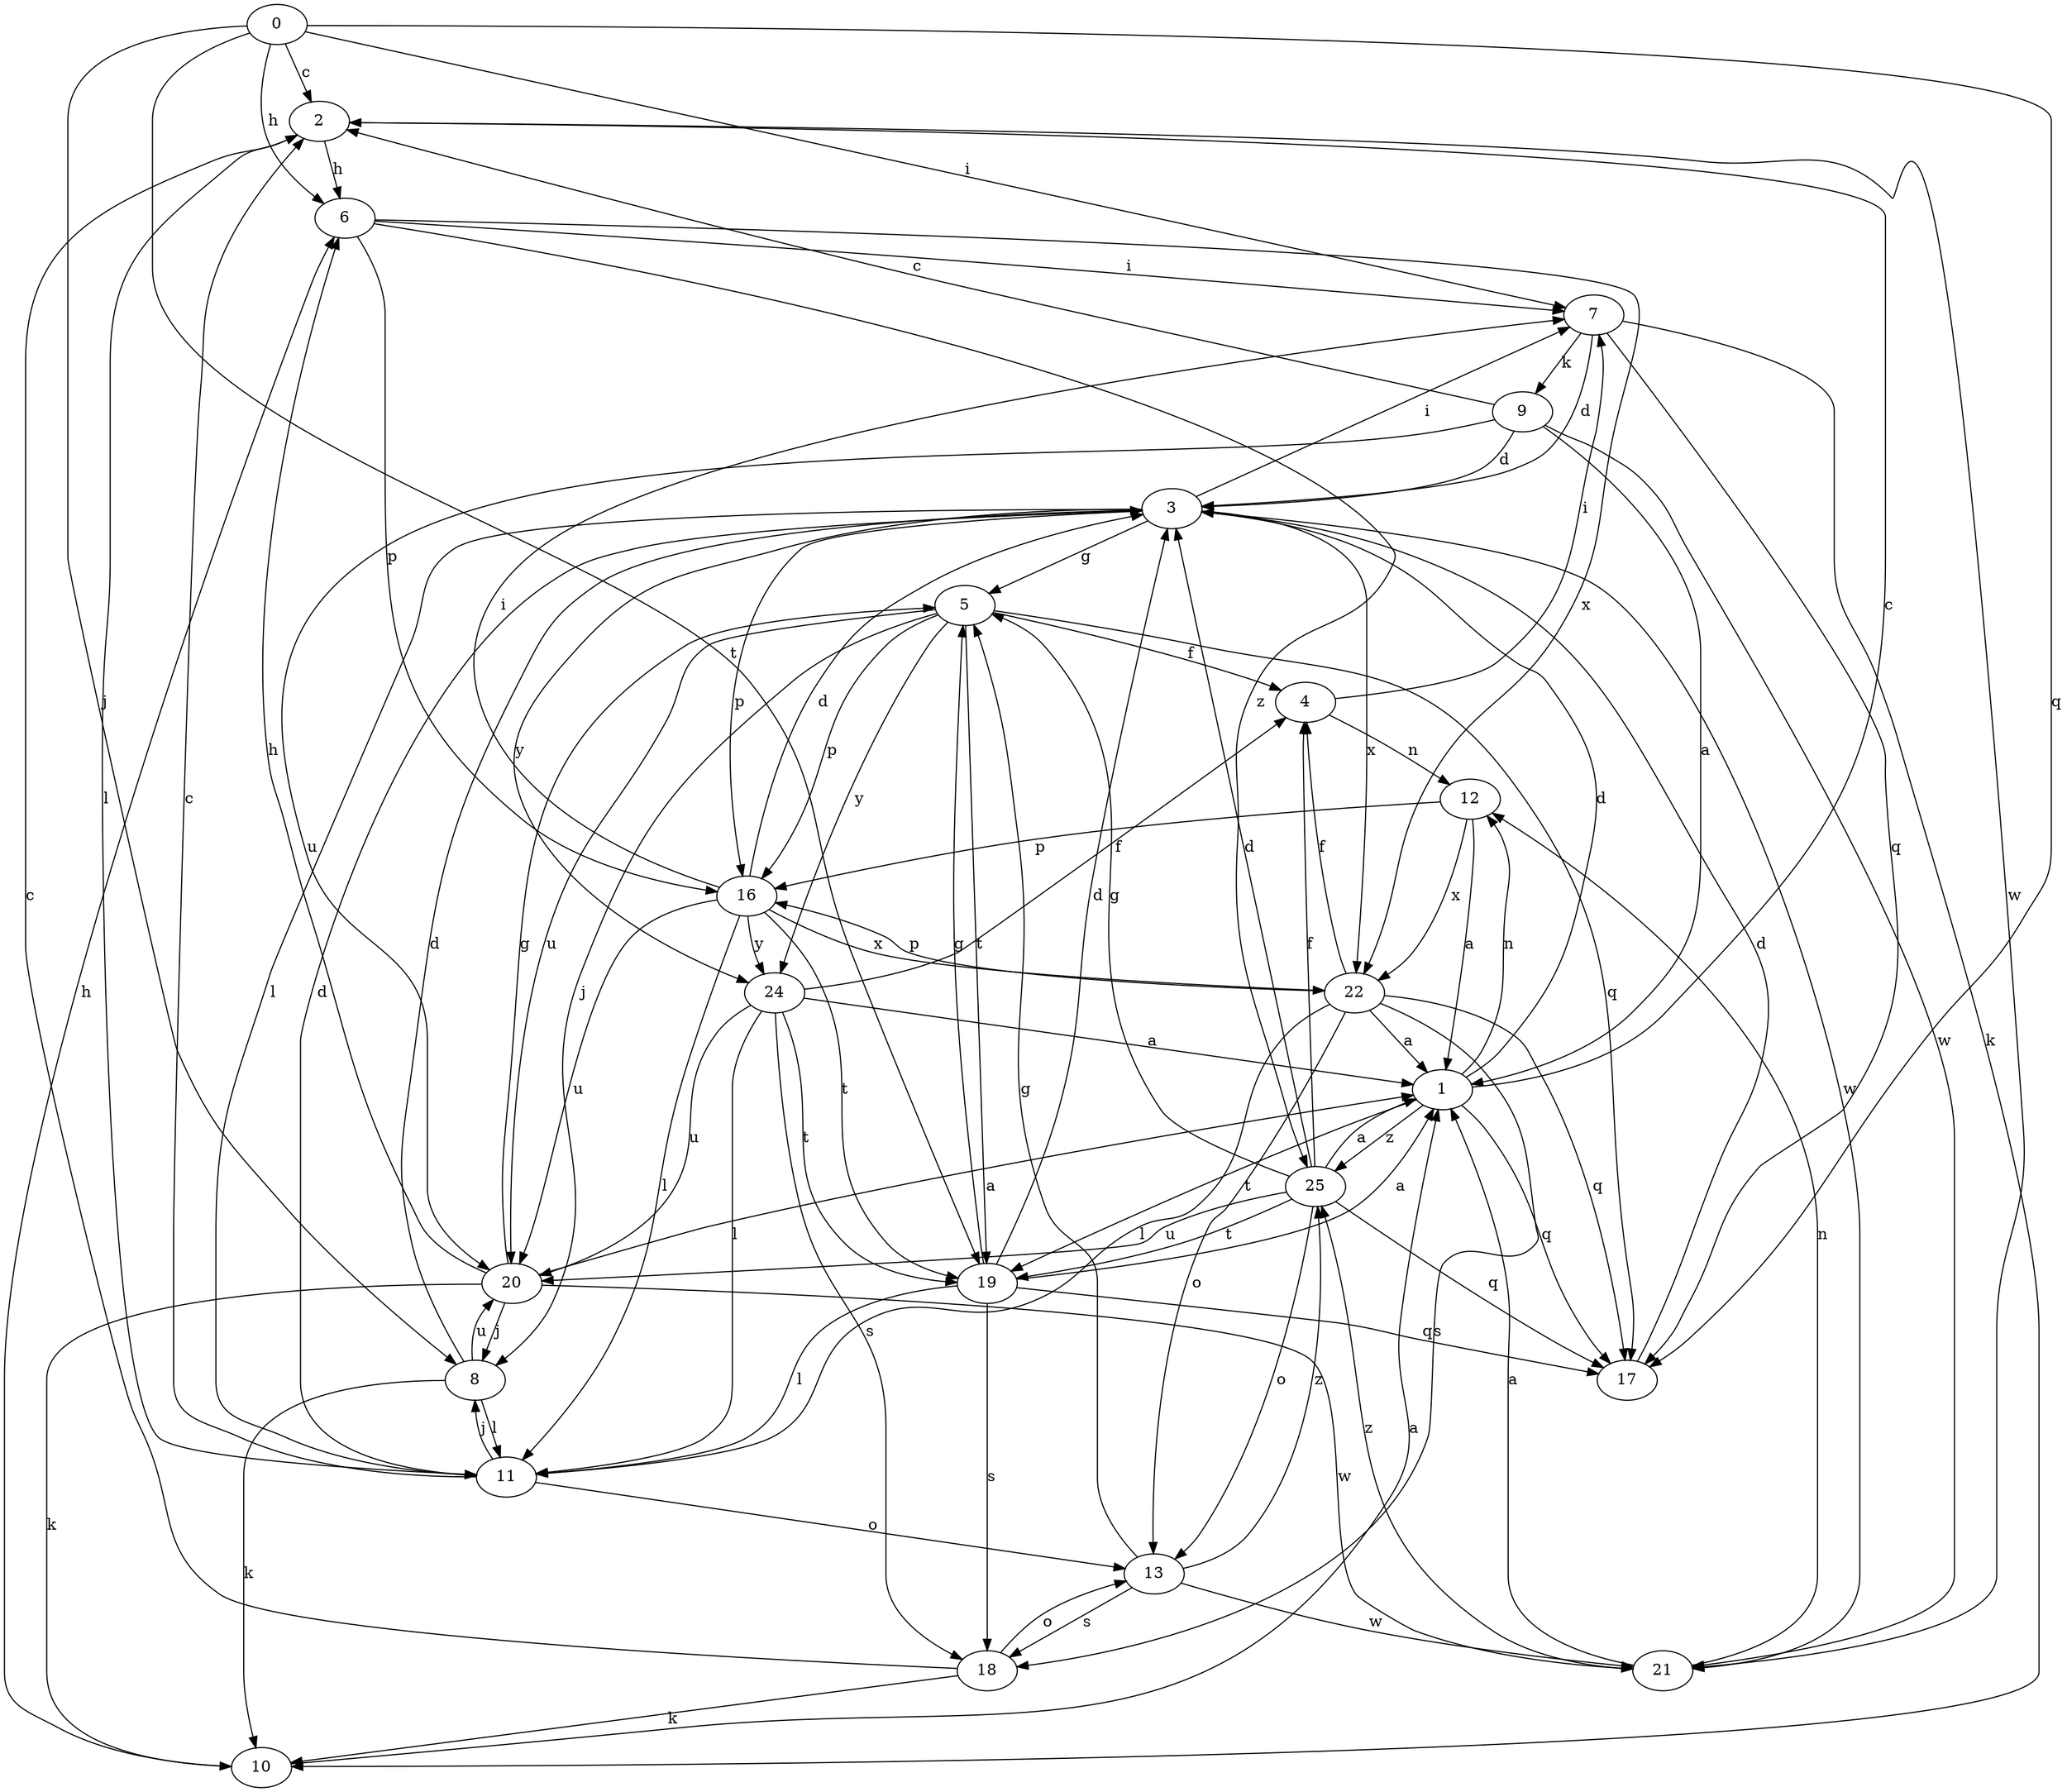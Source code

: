 strict digraph  {
0;
1;
2;
3;
4;
5;
6;
7;
8;
9;
10;
11;
12;
13;
16;
17;
18;
19;
20;
21;
22;
24;
25;
0 -> 2  [label=c];
0 -> 6  [label=h];
0 -> 7  [label=i];
0 -> 8  [label=j];
0 -> 17  [label=q];
0 -> 19  [label=t];
1 -> 2  [label=c];
1 -> 3  [label=d];
1 -> 12  [label=n];
1 -> 17  [label=q];
1 -> 19  [label=t];
1 -> 25  [label=z];
2 -> 6  [label=h];
2 -> 11  [label=l];
2 -> 21  [label=w];
3 -> 5  [label=g];
3 -> 7  [label=i];
3 -> 11  [label=l];
3 -> 16  [label=p];
3 -> 21  [label=w];
3 -> 22  [label=x];
3 -> 24  [label=y];
4 -> 7  [label=i];
4 -> 12  [label=n];
5 -> 4  [label=f];
5 -> 8  [label=j];
5 -> 16  [label=p];
5 -> 17  [label=q];
5 -> 19  [label=t];
5 -> 20  [label=u];
5 -> 24  [label=y];
6 -> 7  [label=i];
6 -> 16  [label=p];
6 -> 22  [label=x];
6 -> 25  [label=z];
7 -> 3  [label=d];
7 -> 9  [label=k];
7 -> 10  [label=k];
7 -> 17  [label=q];
8 -> 3  [label=d];
8 -> 10  [label=k];
8 -> 11  [label=l];
8 -> 20  [label=u];
9 -> 1  [label=a];
9 -> 2  [label=c];
9 -> 3  [label=d];
9 -> 20  [label=u];
9 -> 21  [label=w];
10 -> 1  [label=a];
10 -> 6  [label=h];
11 -> 2  [label=c];
11 -> 3  [label=d];
11 -> 8  [label=j];
11 -> 13  [label=o];
12 -> 1  [label=a];
12 -> 16  [label=p];
12 -> 22  [label=x];
13 -> 5  [label=g];
13 -> 18  [label=s];
13 -> 21  [label=w];
13 -> 25  [label=z];
16 -> 3  [label=d];
16 -> 7  [label=i];
16 -> 11  [label=l];
16 -> 19  [label=t];
16 -> 20  [label=u];
16 -> 22  [label=x];
16 -> 24  [label=y];
17 -> 3  [label=d];
18 -> 2  [label=c];
18 -> 10  [label=k];
18 -> 13  [label=o];
19 -> 1  [label=a];
19 -> 3  [label=d];
19 -> 5  [label=g];
19 -> 11  [label=l];
19 -> 17  [label=q];
19 -> 18  [label=s];
20 -> 1  [label=a];
20 -> 5  [label=g];
20 -> 6  [label=h];
20 -> 8  [label=j];
20 -> 10  [label=k];
20 -> 21  [label=w];
21 -> 1  [label=a];
21 -> 12  [label=n];
21 -> 25  [label=z];
22 -> 1  [label=a];
22 -> 4  [label=f];
22 -> 11  [label=l];
22 -> 13  [label=o];
22 -> 16  [label=p];
22 -> 17  [label=q];
22 -> 18  [label=s];
24 -> 1  [label=a];
24 -> 4  [label=f];
24 -> 11  [label=l];
24 -> 18  [label=s];
24 -> 19  [label=t];
24 -> 20  [label=u];
25 -> 1  [label=a];
25 -> 3  [label=d];
25 -> 4  [label=f];
25 -> 5  [label=g];
25 -> 13  [label=o];
25 -> 17  [label=q];
25 -> 19  [label=t];
25 -> 20  [label=u];
}
